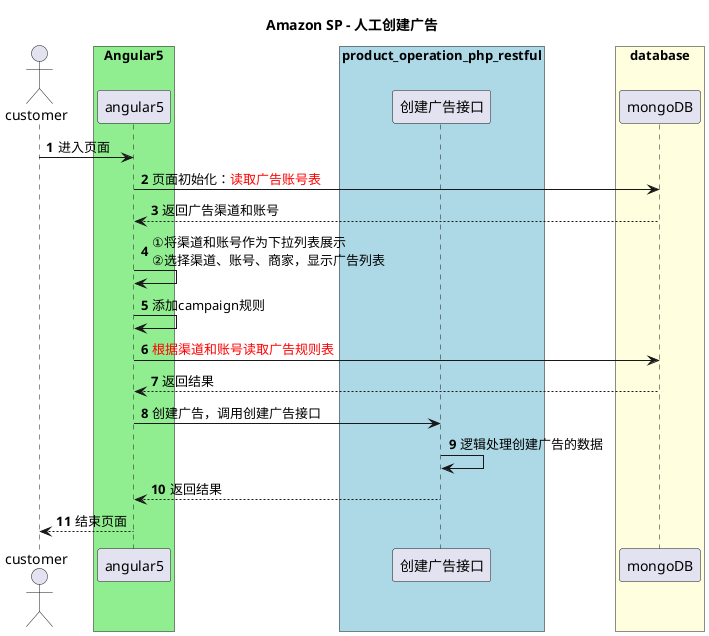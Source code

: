 @startuml
title Amazon SP - 人工创建广告
autonumber

actor "customer" as customer


box "Angular5" #lightGreen
participant "angular5" as a1

box "product_operation_php_restful" #lightBlue
participant "创建广告接口" as api

box "database" #lightYellow
participant "mongoDB" as db


customer -> a1 : 进入页面
a1 -> db : 页面初始化：<color #red>读取广告账号表
db --> a1 : 返回广告渠道和账号

a1 -> a1 : ①将渠道和账号作为下拉列表展示\n②选择渠道、账号、商家，显示广告列表

a1 -> a1 : 添加campaign规则
a1 -> db : <color #red>根据渠道和账号读取广告规则表
db --> a1 : 返回结果

a1 -> api : 创建广告，调用创建广告接口
api -> api : 逻辑处理创建广告的数据

api --> a1 : 返回结果
a1 --> customer : 结束页面

end box



@enduml